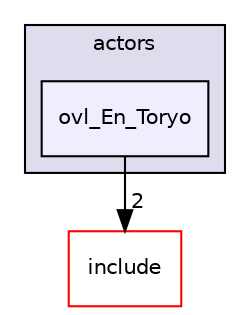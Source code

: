 digraph "src/overlays/actors/ovl_En_Toryo" {
  compound=true
  node [ fontsize="10", fontname="Helvetica"];
  edge [ labelfontsize="10", labelfontname="Helvetica"];
  subgraph clusterdir_e93473484be31ce7bcb356bd643a22f8 {
    graph [ bgcolor="#ddddee", pencolor="black", label="actors" fontname="Helvetica", fontsize="10", URL="dir_e93473484be31ce7bcb356bd643a22f8.html"]
  dir_8af894a3b5ba19747328152e1b033a39 [shape=box, label="ovl_En_Toryo", style="filled", fillcolor="#eeeeff", pencolor="black", URL="dir_8af894a3b5ba19747328152e1b033a39.html"];
  }
  dir_d44c64559bbebec7f509842c48db8b23 [shape=box label="include" fillcolor="white" style="filled" color="red" URL="dir_d44c64559bbebec7f509842c48db8b23.html"];
  dir_8af894a3b5ba19747328152e1b033a39->dir_d44c64559bbebec7f509842c48db8b23 [headlabel="2", labeldistance=1.5 headhref="dir_000365_000000.html"];
}
